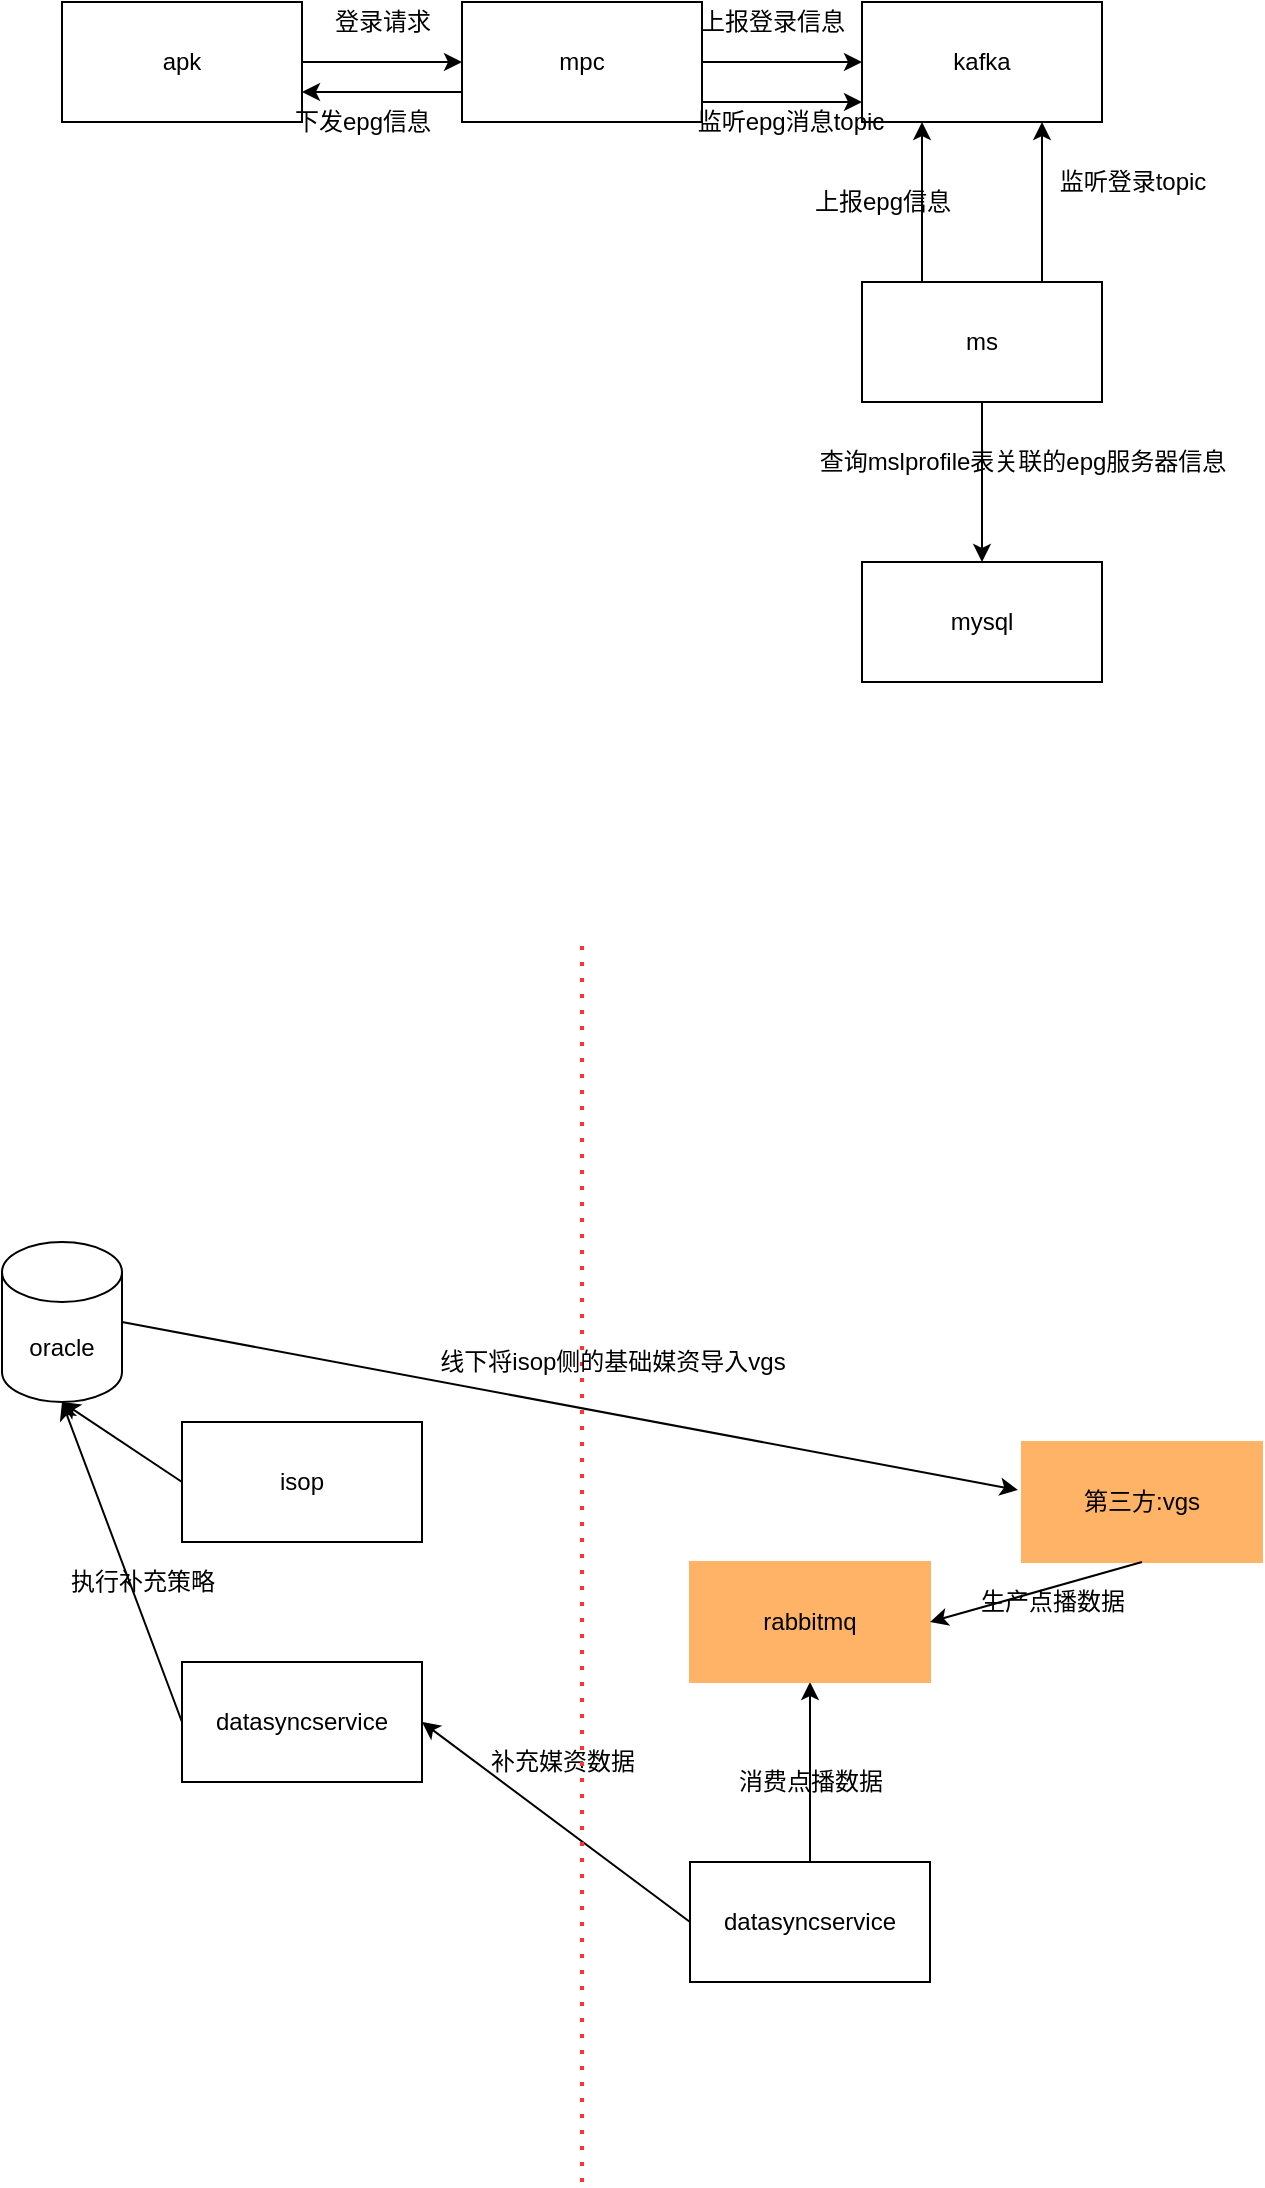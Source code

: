 <mxfile version="15.0.3" type="github">
  <diagram id="YmTmdFHc6FyqDe_sH9pm" name="Page-1">
    <mxGraphModel dx="942" dy="697" grid="1" gridSize="10" guides="1" tooltips="1" connect="1" arrows="1" fold="1" page="1" pageScale="1" pageWidth="827" pageHeight="1169" math="0" shadow="0">
      <root>
        <mxCell id="0" />
        <mxCell id="1" parent="0" />
        <mxCell id="E_clfPxVyfNsttlyrmuA-35" value="isop" style="whiteSpace=wrap;html=1;" parent="1" vertex="1">
          <mxGeometry x="160" y="780" width="120" height="60" as="geometry" />
        </mxCell>
        <mxCell id="E_clfPxVyfNsttlyrmuA-40" value="oracle" style="shape=cylinder3;whiteSpace=wrap;html=1;boundedLbl=1;backgroundOutline=1;size=15;" parent="1" vertex="1">
          <mxGeometry x="70" y="690" width="60" height="80" as="geometry" />
        </mxCell>
        <mxCell id="E_clfPxVyfNsttlyrmuA-42" value="" style="endArrow=classic;html=1;exitX=0;exitY=0.5;exitDx=0;exitDy=0;entryX=0.5;entryY=1;entryDx=0;entryDy=0;entryPerimeter=0;" parent="1" source="E_clfPxVyfNsttlyrmuA-35" target="E_clfPxVyfNsttlyrmuA-40" edge="1">
          <mxGeometry width="50" height="50" relative="1" as="geometry">
            <mxPoint x="410" y="750" as="sourcePoint" />
            <mxPoint x="460" y="700" as="targetPoint" />
          </mxGeometry>
        </mxCell>
        <mxCell id="E_clfPxVyfNsttlyrmuA-46" value="datasyncservice" style="whiteSpace=wrap;html=1;" parent="1" vertex="1">
          <mxGeometry x="160" y="900" width="120" height="60" as="geometry" />
        </mxCell>
        <mxCell id="E_clfPxVyfNsttlyrmuA-47" value="" style="edgeStyle=orthogonalEdgeStyle;rounded=0;orthogonalLoop=1;jettySize=auto;html=1;" parent="1" source="E_clfPxVyfNsttlyrmuA-48" target="E_clfPxVyfNsttlyrmuA-60" edge="1">
          <mxGeometry relative="1" as="geometry" />
        </mxCell>
        <mxCell id="E_clfPxVyfNsttlyrmuA-48" value="datasyncservice" style="whiteSpace=wrap;html=1;" parent="1" vertex="1">
          <mxGeometry x="414" y="1000" width="120" height="60" as="geometry" />
        </mxCell>
        <mxCell id="E_clfPxVyfNsttlyrmuA-49" value="第三方:vgs" style="whiteSpace=wrap;html=1;strokeColor=#FFB366;fillColor=#FFB366;" parent="1" vertex="1">
          <mxGeometry x="580" y="790" width="120" height="60" as="geometry" />
        </mxCell>
        <mxCell id="E_clfPxVyfNsttlyrmuA-55" value="" style="endArrow=classic;html=1;exitX=0;exitY=0.5;exitDx=0;exitDy=0;entryX=1;entryY=0.5;entryDx=0;entryDy=0;entryPerimeter=0;" parent="1" source="E_clfPxVyfNsttlyrmuA-48" target="E_clfPxVyfNsttlyrmuA-46" edge="1">
          <mxGeometry width="50" height="50" relative="1" as="geometry">
            <mxPoint x="410" y="840" as="sourcePoint" />
            <mxPoint x="460" y="790" as="targetPoint" />
          </mxGeometry>
        </mxCell>
        <mxCell id="E_clfPxVyfNsttlyrmuA-56" value="补充媒资数据" style="text;html=1;align=center;verticalAlign=middle;resizable=0;points=[];autosize=1;strokeColor=none;" parent="1" vertex="1">
          <mxGeometry x="305" y="940" width="90" height="20" as="geometry" />
        </mxCell>
        <mxCell id="E_clfPxVyfNsttlyrmuA-57" value="" style="endArrow=classic;html=1;exitX=0;exitY=0.5;exitDx=0;exitDy=0;" parent="1" source="E_clfPxVyfNsttlyrmuA-46" edge="1">
          <mxGeometry width="50" height="50" relative="1" as="geometry">
            <mxPoint x="410" y="840" as="sourcePoint" />
            <mxPoint x="100" y="770" as="targetPoint" />
          </mxGeometry>
        </mxCell>
        <mxCell id="E_clfPxVyfNsttlyrmuA-58" value="执行补充策略" style="text;html=1;align=center;verticalAlign=middle;resizable=0;points=[];autosize=1;strokeColor=none;" parent="1" vertex="1">
          <mxGeometry x="95" y="850" width="90" height="20" as="geometry" />
        </mxCell>
        <mxCell id="E_clfPxVyfNsttlyrmuA-60" value="rabbitmq" style="whiteSpace=wrap;html=1;fillColor=#FFB366;strokeColor=#FFB366;" parent="1" vertex="1">
          <mxGeometry x="414" y="850" width="120" height="60" as="geometry" />
        </mxCell>
        <mxCell id="E_clfPxVyfNsttlyrmuA-61" value="" style="endArrow=classic;html=1;exitX=0.5;exitY=1;exitDx=0;exitDy=0;entryX=1;entryY=0.5;entryDx=0;entryDy=0;" parent="1" source="E_clfPxVyfNsttlyrmuA-49" target="E_clfPxVyfNsttlyrmuA-60" edge="1">
          <mxGeometry width="50" height="50" relative="1" as="geometry">
            <mxPoint x="370" y="990" as="sourcePoint" />
            <mxPoint x="420" y="940" as="targetPoint" />
          </mxGeometry>
        </mxCell>
        <mxCell id="E_clfPxVyfNsttlyrmuA-62" value="生产点播数据" style="text;html=1;align=center;verticalAlign=middle;resizable=0;points=[];autosize=1;strokeColor=none;" parent="1" vertex="1">
          <mxGeometry x="550" y="860" width="90" height="20" as="geometry" />
        </mxCell>
        <mxCell id="E_clfPxVyfNsttlyrmuA-63" value="消费点播数据" style="text;html=1;align=center;verticalAlign=middle;resizable=0;points=[];autosize=1;strokeColor=none;" parent="1" vertex="1">
          <mxGeometry x="429" y="950" width="90" height="20" as="geometry" />
        </mxCell>
        <mxCell id="E_clfPxVyfNsttlyrmuA-69" value="" style="endArrow=none;dashed=1;html=1;dashPattern=1 3;strokeWidth=2;strokeColor=#FF3333;" parent="1" edge="1">
          <mxGeometry width="50" height="50" relative="1" as="geometry">
            <mxPoint x="360" y="1160" as="sourcePoint" />
            <mxPoint x="360" y="540" as="targetPoint" />
          </mxGeometry>
        </mxCell>
        <mxCell id="E_clfPxVyfNsttlyrmuA-70" value="" style="endArrow=classic;html=1;exitX=1;exitY=0.5;exitDx=0;exitDy=0;entryX=-0.017;entryY=0.4;entryDx=0;entryDy=0;entryPerimeter=0;exitPerimeter=0;" parent="1" source="E_clfPxVyfNsttlyrmuA-40" target="E_clfPxVyfNsttlyrmuA-49" edge="1">
          <mxGeometry width="50" height="50" relative="1" as="geometry">
            <mxPoint x="390" y="910" as="sourcePoint" />
            <mxPoint x="440" y="860" as="targetPoint" />
          </mxGeometry>
        </mxCell>
        <mxCell id="E_clfPxVyfNsttlyrmuA-72" value="线下将isop侧的基础媒资导入vgs" style="text;html=1;align=center;verticalAlign=middle;resizable=0;points=[];autosize=1;strokeColor=none;" parent="1" vertex="1">
          <mxGeometry x="280" y="740" width="190" height="20" as="geometry" />
        </mxCell>
        <mxCell id="D9v1x5Oyg73Wrb9k0aCz-3" value="" style="edgeStyle=orthogonalEdgeStyle;rounded=0;orthogonalLoop=1;jettySize=auto;html=1;" edge="1" parent="1" source="D9v1x5Oyg73Wrb9k0aCz-1" target="D9v1x5Oyg73Wrb9k0aCz-2">
          <mxGeometry relative="1" as="geometry" />
        </mxCell>
        <mxCell id="D9v1x5Oyg73Wrb9k0aCz-1" value="apk" style="whiteSpace=wrap;html=1;" vertex="1" parent="1">
          <mxGeometry x="100" y="70" width="120" height="60" as="geometry" />
        </mxCell>
        <mxCell id="D9v1x5Oyg73Wrb9k0aCz-5" value="" style="edgeStyle=orthogonalEdgeStyle;rounded=0;orthogonalLoop=1;jettySize=auto;html=1;" edge="1" parent="1" source="D9v1x5Oyg73Wrb9k0aCz-2" target="D9v1x5Oyg73Wrb9k0aCz-4">
          <mxGeometry relative="1" as="geometry" />
        </mxCell>
        <mxCell id="D9v1x5Oyg73Wrb9k0aCz-2" value="mpc" style="whiteSpace=wrap;html=1;" vertex="1" parent="1">
          <mxGeometry x="300" y="70" width="120" height="60" as="geometry" />
        </mxCell>
        <mxCell id="D9v1x5Oyg73Wrb9k0aCz-4" value="kafka" style="whiteSpace=wrap;html=1;" vertex="1" parent="1">
          <mxGeometry x="500" y="70" width="120" height="60" as="geometry" />
        </mxCell>
        <mxCell id="D9v1x5Oyg73Wrb9k0aCz-11" value="" style="edgeStyle=orthogonalEdgeStyle;rounded=0;orthogonalLoop=1;jettySize=auto;html=1;" edge="1" parent="1" source="D9v1x5Oyg73Wrb9k0aCz-6" target="D9v1x5Oyg73Wrb9k0aCz-4">
          <mxGeometry relative="1" as="geometry">
            <Array as="points">
              <mxPoint x="530" y="180" />
              <mxPoint x="530" y="180" />
            </Array>
          </mxGeometry>
        </mxCell>
        <mxCell id="D9v1x5Oyg73Wrb9k0aCz-14" value="" style="edgeStyle=orthogonalEdgeStyle;rounded=0;orthogonalLoop=1;jettySize=auto;html=1;" edge="1" parent="1" source="D9v1x5Oyg73Wrb9k0aCz-6" target="D9v1x5Oyg73Wrb9k0aCz-13">
          <mxGeometry relative="1" as="geometry" />
        </mxCell>
        <mxCell id="D9v1x5Oyg73Wrb9k0aCz-6" value="ms" style="whiteSpace=wrap;html=1;" vertex="1" parent="1">
          <mxGeometry x="500" y="210" width="120" height="60" as="geometry" />
        </mxCell>
        <mxCell id="D9v1x5Oyg73Wrb9k0aCz-8" value="登录请求" style="text;html=1;align=center;verticalAlign=middle;resizable=0;points=[];autosize=1;strokeColor=none;" vertex="1" parent="1">
          <mxGeometry x="230" y="70" width="60" height="20" as="geometry" />
        </mxCell>
        <mxCell id="D9v1x5Oyg73Wrb9k0aCz-9" value="上报登录信息" style="text;html=1;align=center;verticalAlign=middle;resizable=0;points=[];autosize=1;strokeColor=none;" vertex="1" parent="1">
          <mxGeometry x="410" y="70" width="90" height="20" as="geometry" />
        </mxCell>
        <mxCell id="D9v1x5Oyg73Wrb9k0aCz-12" value="监听登录topic" style="text;html=1;align=center;verticalAlign=middle;resizable=0;points=[];autosize=1;strokeColor=none;" vertex="1" parent="1">
          <mxGeometry x="590" y="150" width="90" height="20" as="geometry" />
        </mxCell>
        <mxCell id="D9v1x5Oyg73Wrb9k0aCz-13" value="mysql" style="whiteSpace=wrap;html=1;" vertex="1" parent="1">
          <mxGeometry x="500" y="350" width="120" height="60" as="geometry" />
        </mxCell>
        <mxCell id="D9v1x5Oyg73Wrb9k0aCz-15" value="查询mslprofile表关联的epg服务器信息" style="text;html=1;align=center;verticalAlign=middle;resizable=0;points=[];autosize=1;strokeColor=none;" vertex="1" parent="1">
          <mxGeometry x="470" y="290" width="220" height="20" as="geometry" />
        </mxCell>
        <mxCell id="D9v1x5Oyg73Wrb9k0aCz-16" value="" style="edgeStyle=orthogonalEdgeStyle;rounded=0;orthogonalLoop=1;jettySize=auto;html=1;" edge="1" parent="1">
          <mxGeometry relative="1" as="geometry">
            <mxPoint x="590" y="210" as="sourcePoint" />
            <mxPoint x="590" y="130" as="targetPoint" />
            <Array as="points">
              <mxPoint x="590" y="180" />
              <mxPoint x="590" y="180" />
            </Array>
          </mxGeometry>
        </mxCell>
        <mxCell id="D9v1x5Oyg73Wrb9k0aCz-17" value="上报epg信息&lt;br&gt;" style="text;html=1;align=center;verticalAlign=middle;resizable=0;points=[];autosize=1;strokeColor=none;" vertex="1" parent="1">
          <mxGeometry x="470" y="160" width="80" height="20" as="geometry" />
        </mxCell>
        <mxCell id="D9v1x5Oyg73Wrb9k0aCz-19" value="" style="edgeStyle=orthogonalEdgeStyle;rounded=0;orthogonalLoop=1;jettySize=auto;html=1;" edge="1" parent="1">
          <mxGeometry relative="1" as="geometry">
            <mxPoint x="420" y="120" as="sourcePoint" />
            <mxPoint x="500" y="120" as="targetPoint" />
          </mxGeometry>
        </mxCell>
        <mxCell id="D9v1x5Oyg73Wrb9k0aCz-20" value="监听epg消息topic&lt;br&gt;" style="text;html=1;align=center;verticalAlign=middle;resizable=0;points=[];autosize=1;strokeColor=none;" vertex="1" parent="1">
          <mxGeometry x="409" y="120" width="110" height="20" as="geometry" />
        </mxCell>
        <mxCell id="D9v1x5Oyg73Wrb9k0aCz-22" value="" style="endArrow=classic;html=1;exitX=0;exitY=0.75;exitDx=0;exitDy=0;entryX=1;entryY=0.75;entryDx=0;entryDy=0;" edge="1" parent="1" source="D9v1x5Oyg73Wrb9k0aCz-2" target="D9v1x5Oyg73Wrb9k0aCz-1">
          <mxGeometry width="50" height="50" relative="1" as="geometry">
            <mxPoint x="390" y="270" as="sourcePoint" />
            <mxPoint x="440" y="220" as="targetPoint" />
          </mxGeometry>
        </mxCell>
        <mxCell id="D9v1x5Oyg73Wrb9k0aCz-23" value="下发epg信息" style="text;html=1;align=center;verticalAlign=middle;resizable=0;points=[];autosize=1;strokeColor=none;" vertex="1" parent="1">
          <mxGeometry x="210" y="120" width="80" height="20" as="geometry" />
        </mxCell>
      </root>
    </mxGraphModel>
  </diagram>
</mxfile>
